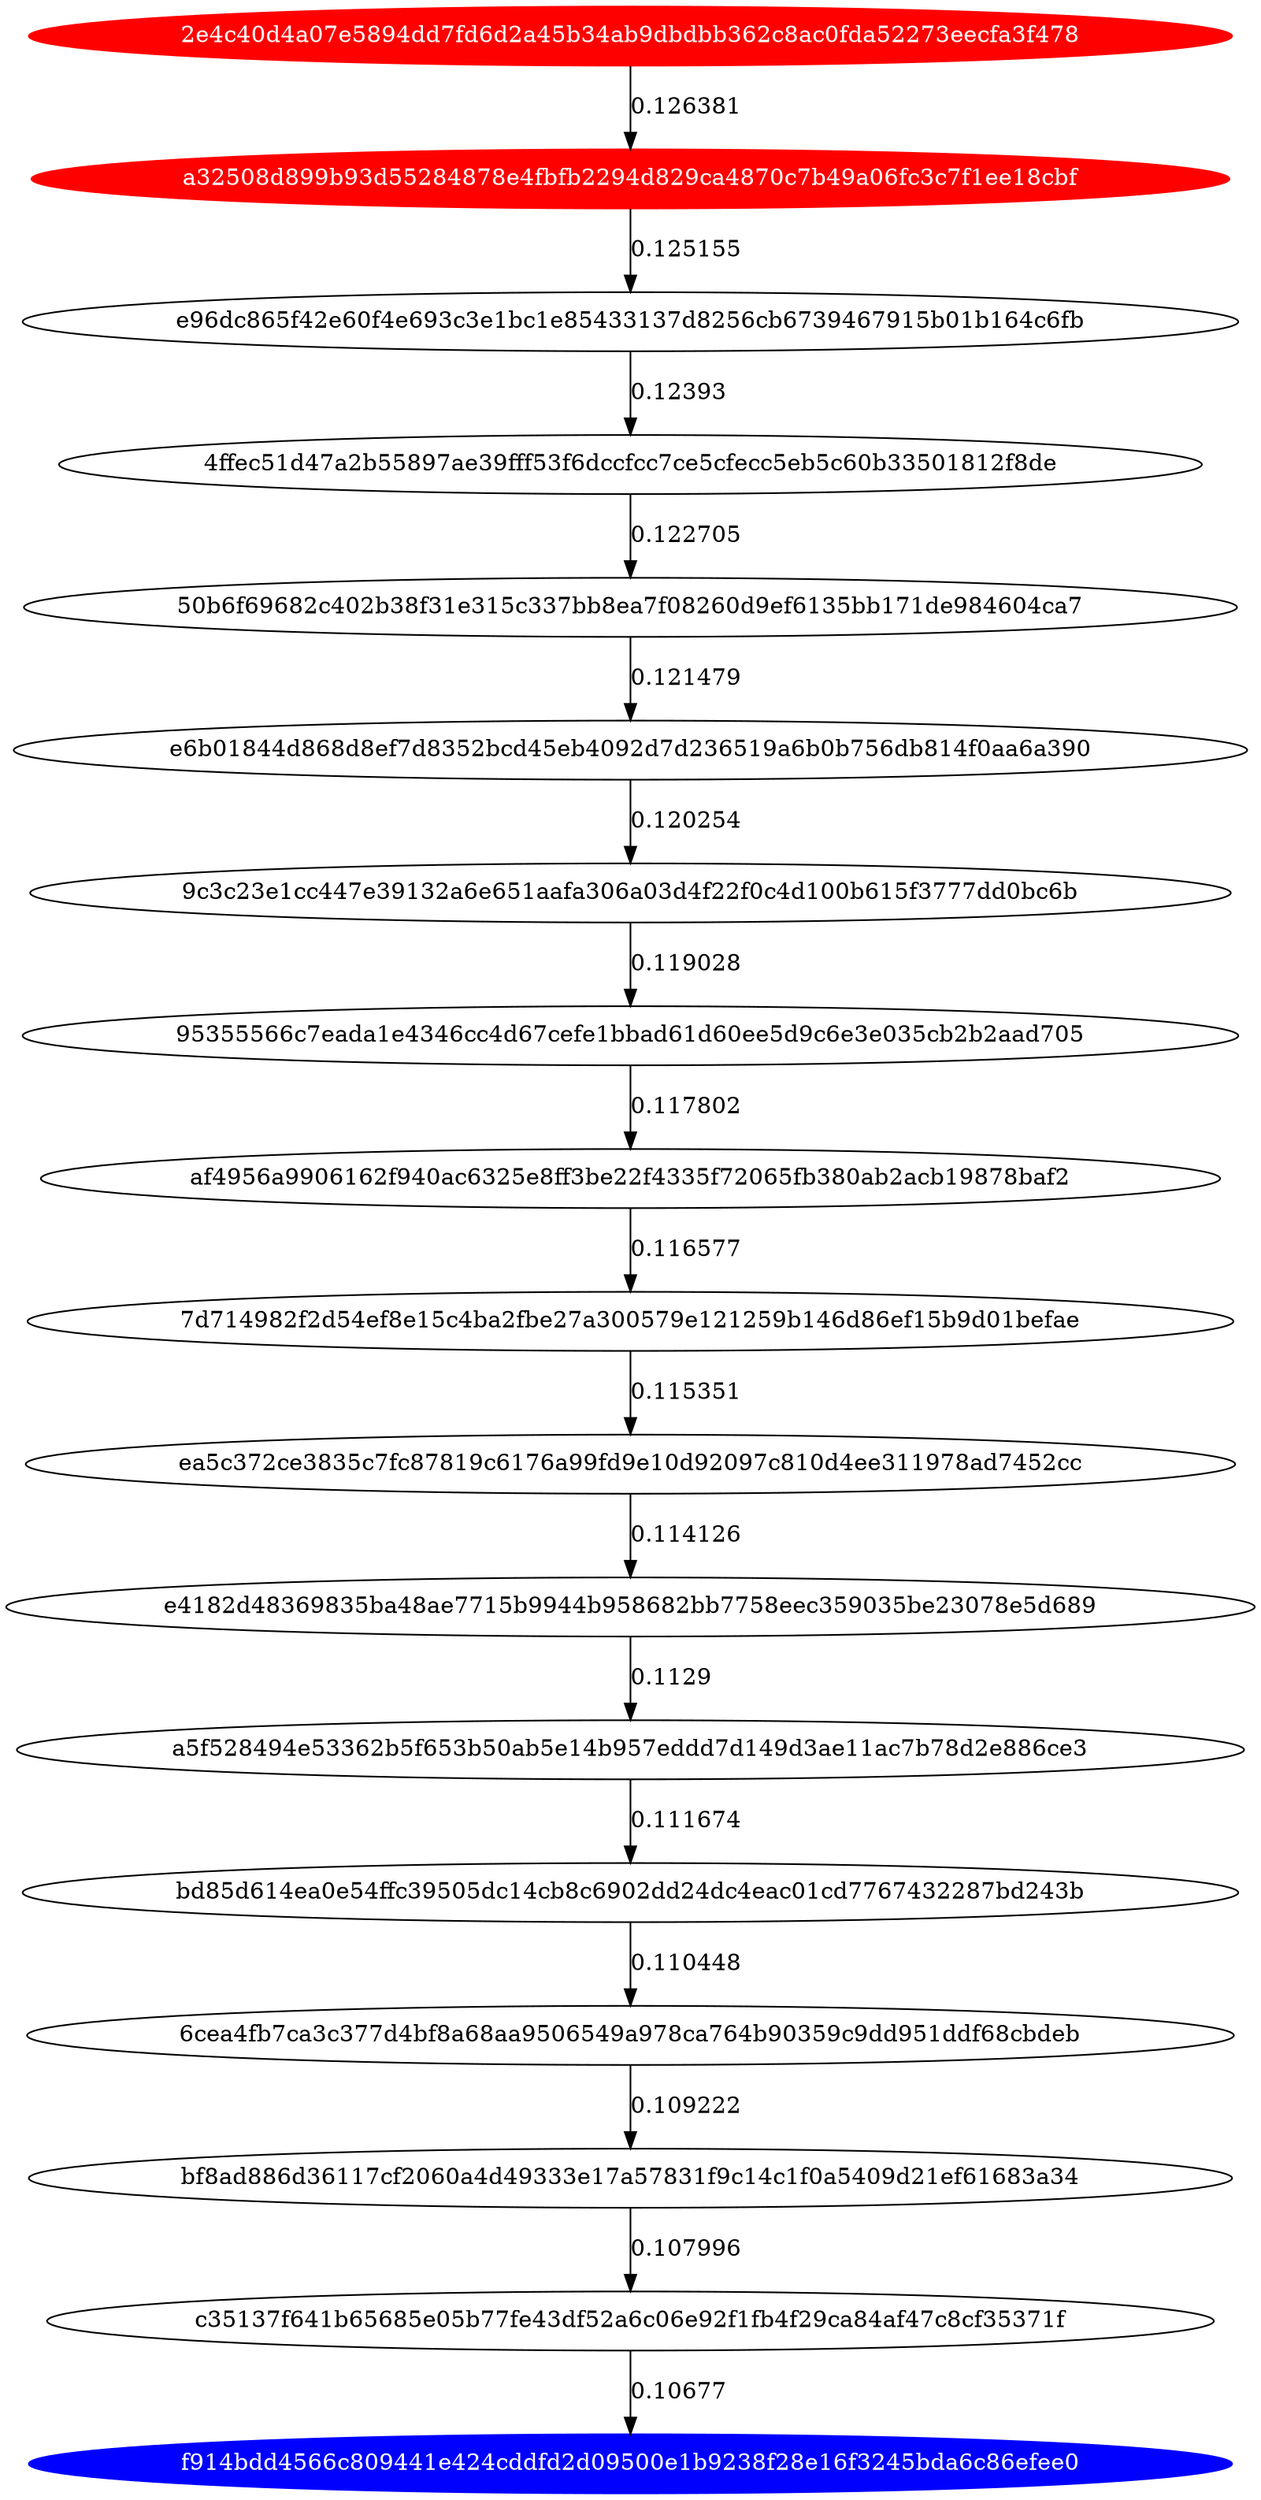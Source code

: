 digraph G{rankdir=TB;layout=dot;
"2e4c40d4a07e5894dd7fd6d2a45b34ab9dbdbb362c8ac0fda52273eecfa3f478" [style="solid,filled",color=red,fontcolor=white];
"a32508d899b93d55284878e4fbfb2294d829ca4870c7b49a06fc3c7f1ee18cbf" [style="solid,filled",color=red,fontcolor=white];
"f914bdd4566c809441e424cddfd2d09500e1b9238f28e16f3245bda6c86efee0" [style="solid,filled",color=blue,fontcolor=white];
"bf8ad886d36117cf2060a4d49333e17a57831f9c14c1f0a5409d21ef61683a34" -> "c35137f641b65685e05b77fe43df52a6c06e92f1fb4f29ca84af47c8cf35371f" [label=0.107996];
"50b6f69682c402b38f31e315c337bb8ea7f08260d9ef6135bb171de984604ca7" -> "e6b01844d868d8ef7d8352bcd45eb4092d7d236519a6b0b756db814f0aa6a390" [label=0.121479];
"e96dc865f42e60f4e693c3e1bc1e85433137d8256cb6739467915b01b164c6fb" -> "4ffec51d47a2b55897ae39fff53f6dccfcc7ce5cfecc5eb5c60b33501812f8de" [label=0.12393];
"ea5c372ce3835c7fc87819c6176a99fd9e10d92097c810d4ee311978ad7452cc" -> "e4182d48369835ba48ae7715b9944b958682bb7758eec359035be23078e5d689" [label=0.114126];
"a5f528494e53362b5f653b50ab5e14b957eddd7d149d3ae11ac7b78d2e886ce3" -> "bd85d614ea0e54ffc39505dc14cb8c6902dd24dc4eac01cd7767432287bd243b" [label=0.111674];
"e4182d48369835ba48ae7715b9944b958682bb7758eec359035be23078e5d689" -> "a5f528494e53362b5f653b50ab5e14b957eddd7d149d3ae11ac7b78d2e886ce3" [label=0.1129];
"af4956a9906162f940ac6325e8ff3be22f4335f72065fb380ab2acb19878baf2" -> "7d714982f2d54ef8e15c4ba2fbe27a300579e121259b146d86ef15b9d01befae" [label=0.116577];
"4ffec51d47a2b55897ae39fff53f6dccfcc7ce5cfecc5eb5c60b33501812f8de" -> "50b6f69682c402b38f31e315c337bb8ea7f08260d9ef6135bb171de984604ca7" [label=0.122705];
"6cea4fb7ca3c377d4bf8a68aa9506549a978ca764b90359c9dd951ddf68cbdeb" -> "bf8ad886d36117cf2060a4d49333e17a57831f9c14c1f0a5409d21ef61683a34" [label=0.109222];
"bd85d614ea0e54ffc39505dc14cb8c6902dd24dc4eac01cd7767432287bd243b" -> "6cea4fb7ca3c377d4bf8a68aa9506549a978ca764b90359c9dd951ddf68cbdeb" [label=0.110448];
"a32508d899b93d55284878e4fbfb2294d829ca4870c7b49a06fc3c7f1ee18cbf" -> "e96dc865f42e60f4e693c3e1bc1e85433137d8256cb6739467915b01b164c6fb" [label=0.125155];
"2e4c40d4a07e5894dd7fd6d2a45b34ab9dbdbb362c8ac0fda52273eecfa3f478" -> "a32508d899b93d55284878e4fbfb2294d829ca4870c7b49a06fc3c7f1ee18cbf" [label=0.126381];
"9c3c23e1cc447e39132a6e651aafa306a03d4f22f0c4d100b615f3777dd0bc6b" -> "95355566c7eada1e4346cc4d67cefe1bbad61d60ee5d9c6e3e035cb2b2aad705" [label=0.119028];
"c35137f641b65685e05b77fe43df52a6c06e92f1fb4f29ca84af47c8cf35371f" -> "f914bdd4566c809441e424cddfd2d09500e1b9238f28e16f3245bda6c86efee0" [label=0.10677];
"e6b01844d868d8ef7d8352bcd45eb4092d7d236519a6b0b756db814f0aa6a390" -> "9c3c23e1cc447e39132a6e651aafa306a03d4f22f0c4d100b615f3777dd0bc6b" [label=0.120254];
"7d714982f2d54ef8e15c4ba2fbe27a300579e121259b146d86ef15b9d01befae" -> "ea5c372ce3835c7fc87819c6176a99fd9e10d92097c810d4ee311978ad7452cc" [label=0.115351];
"95355566c7eada1e4346cc4d67cefe1bbad61d60ee5d9c6e3e035cb2b2aad705" -> "af4956a9906162f940ac6325e8ff3be22f4335f72065fb380ab2acb19878baf2" [label=0.117802];
}